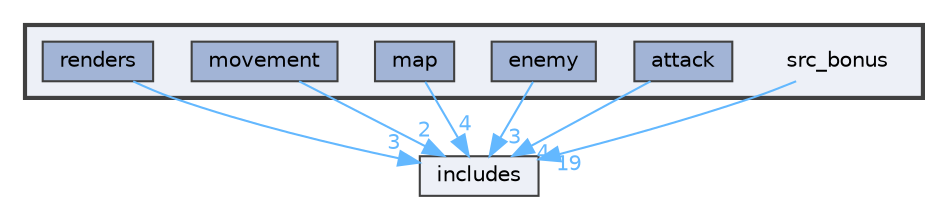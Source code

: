 digraph "src_bonus"
{
 // LATEX_PDF_SIZE
  bgcolor="transparent";
  edge [fontname=Helvetica,fontsize=10,labelfontname=Helvetica,labelfontsize=10];
  node [fontname=Helvetica,fontsize=10,shape=box,height=0.2,width=0.4];
  compound=true
  subgraph clusterdir_22ad38add4b52d8d4826960fd5724d0b {
    graph [ bgcolor="#edf0f7", pencolor="grey25", label="", fontname=Helvetica,fontsize=10 style="filled,bold", URL="dir_22ad38add4b52d8d4826960fd5724d0b.html",tooltip=""]
    dir_22ad38add4b52d8d4826960fd5724d0b [shape=plaintext, label="src_bonus"];
  dir_f09a33a88d62234ba365b24cdf3e84fd [label="attack", fillcolor="#a2b4d6", color="grey25", style="filled", URL="dir_f09a33a88d62234ba365b24cdf3e84fd.html",tooltip=""];
  dir_d3742d463715cd0afb33715a74c10346 [label="enemy", fillcolor="#a2b4d6", color="grey25", style="filled", URL="dir_d3742d463715cd0afb33715a74c10346.html",tooltip=""];
  dir_a654d34c364e20f9de1ed527ef000263 [label="map", fillcolor="#a2b4d6", color="grey25", style="filled", URL="dir_a654d34c364e20f9de1ed527ef000263.html",tooltip=""];
  dir_b6f74738e9b07315bd2b32aa0756b489 [label="movement", fillcolor="#a2b4d6", color="grey25", style="filled", URL="dir_b6f74738e9b07315bd2b32aa0756b489.html",tooltip=""];
  dir_1334883fc1b5fdf250344f442ea7b1b9 [label="renders", fillcolor="#a2b4d6", color="grey25", style="filled", URL="dir_1334883fc1b5fdf250344f442ea7b1b9.html",tooltip=""];
  }
  dir_09e761304027c904456130627fd4dcf5 [label="includes", fillcolor="#edf0f7", color="grey25", style="filled", URL="dir_09e761304027c904456130627fd4dcf5.html",tooltip=""];
  dir_22ad38add4b52d8d4826960fd5724d0b->dir_09e761304027c904456130627fd4dcf5 [headlabel="19", labeldistance=1.5 headhref="dir_000015_000004.html" href="dir_000015_000004.html" color="steelblue1" fontcolor="steelblue1"];
  dir_f09a33a88d62234ba365b24cdf3e84fd->dir_09e761304027c904456130627fd4dcf5 [headlabel="4", labeldistance=1.5 headhref="dir_000000_000004.html" href="dir_000000_000004.html" color="steelblue1" fontcolor="steelblue1"];
  dir_d3742d463715cd0afb33715a74c10346->dir_09e761304027c904456130627fd4dcf5 [headlabel="3", labeldistance=1.5 headhref="dir_000001_000004.html" href="dir_000001_000004.html" color="steelblue1" fontcolor="steelblue1"];
  dir_a654d34c364e20f9de1ed527ef000263->dir_09e761304027c904456130627fd4dcf5 [headlabel="4", labeldistance=1.5 headhref="dir_000008_000004.html" href="dir_000008_000004.html" color="steelblue1" fontcolor="steelblue1"];
  dir_b6f74738e9b07315bd2b32aa0756b489->dir_09e761304027c904456130627fd4dcf5 [headlabel="2", labeldistance=1.5 headhref="dir_000011_000004.html" href="dir_000011_000004.html" color="steelblue1" fontcolor="steelblue1"];
  dir_1334883fc1b5fdf250344f442ea7b1b9->dir_09e761304027c904456130627fd4dcf5 [headlabel="3", labeldistance=1.5 headhref="dir_000013_000004.html" href="dir_000013_000004.html" color="steelblue1" fontcolor="steelblue1"];
}
